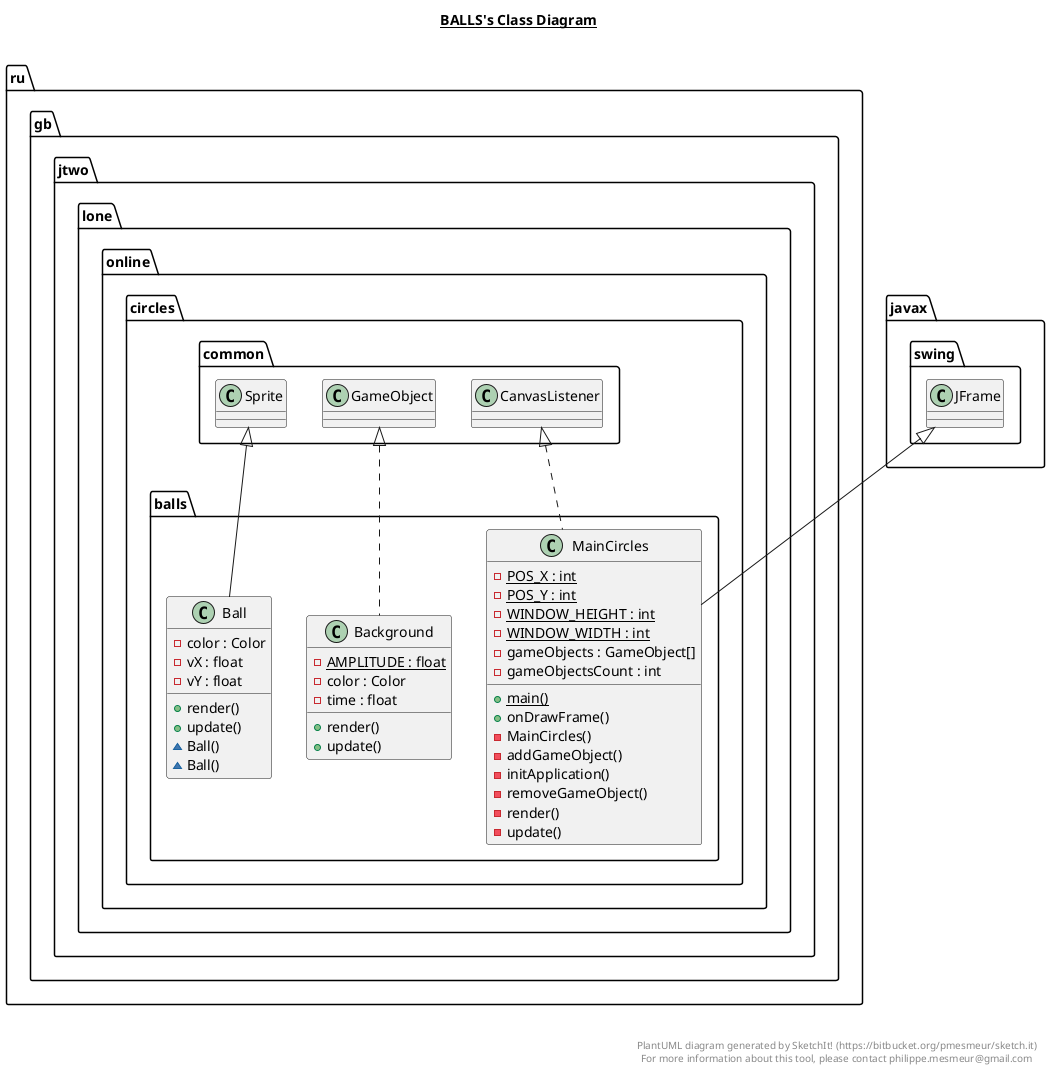 @startuml

title __BALLS's Class Diagram__\n

  namespace ru.gb.jtwo.lone.online {
    namespace circles.balls {
      class ru.gb.jtwo.lone.online.circles.balls.Background {
          {static} - AMPLITUDE : float
          - color : Color
          - time : float
          + render()
          + update()
      }
    }
  }
  

  namespace ru.gb.jtwo.lone.online {
    namespace circles.balls {
      class ru.gb.jtwo.lone.online.circles.balls.Ball {
          - color : Color
          - vX : float
          - vY : float
          + render()
          + update()
          ~ Ball()
          ~ Ball()
      }
    }
  }
  

  namespace ru.gb.jtwo.lone.online {
    namespace circles.balls {
      class ru.gb.jtwo.lone.online.circles.balls.MainCircles {
          {static} - POS_X : int
          {static} - POS_Y : int
          {static} - WINDOW_HEIGHT : int
          {static} - WINDOW_WIDTH : int
          - gameObjects : GameObject[]
          - gameObjectsCount : int
          {static} + main()
          + onDrawFrame()
          - MainCircles()
          - addGameObject()
          - initApplication()
          - removeGameObject()
          - render()
          - update()
      }
    }
  }
  

  ru.gb.jtwo.lone.online.circles.balls.Background .up.|> ru.gb.jtwo.lone.online.circles.common.GameObject
  ru.gb.jtwo.lone.online.circles.balls.Ball -up-|> ru.gb.jtwo.lone.online.circles.common.Sprite
  ru.gb.jtwo.lone.online.circles.balls.MainCircles .up.|> ru.gb.jtwo.lone.online.circles.common.CanvasListener
  ru.gb.jtwo.lone.online.circles.balls.MainCircles -up-|> javax.swing.JFrame


right footer


PlantUML diagram generated by SketchIt! (https://bitbucket.org/pmesmeur/sketch.it)
For more information about this tool, please contact philippe.mesmeur@gmail.com
endfooter

@enduml
